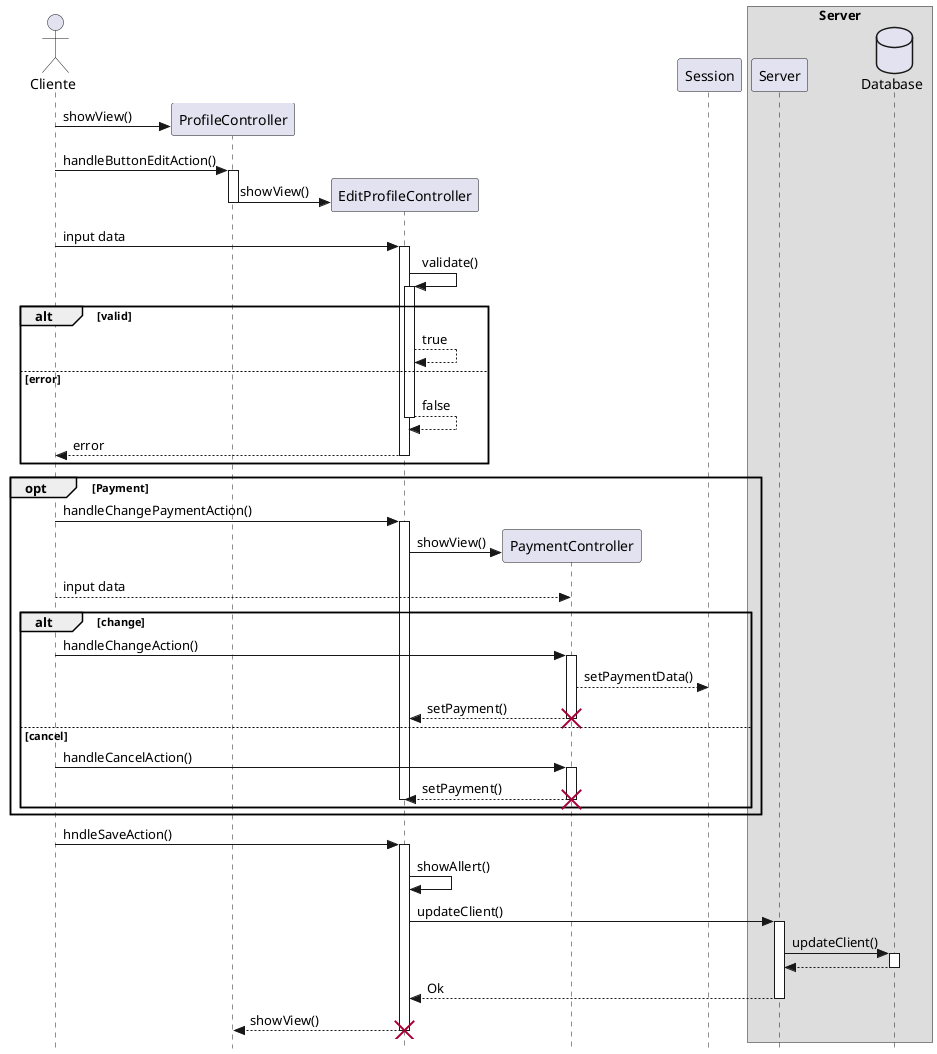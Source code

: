@startuml
skinparam Style strictuml
actor Cliente
create ProfileController
Cliente->ProfileController : showView()
Cliente->ProfileController : handleButtonEditAction()
activate ProfileController
create EditProfileController
ProfileController->EditProfileController : showView()
deactivate ProfileController
Cliente->EditProfileController : input data
activate EditProfileController
EditProfileController->EditProfileController : validate()
activate EditProfileController
alt valid
  EditProfileController-->EditProfileController : true
else error
  EditProfileController-->EditProfileController : false
  deactivate EditProfileController
  EditProfileController-->Cliente : error
  deactivate EditProfileController
end
opt Payment
  Cliente->EditProfileController : handleChangePaymentAction()
  activate EditProfileController
  create PaymentController
  EditProfileController->PaymentController : showView()
  Cliente-->PaymentController : input data
  alt change
    Cliente->PaymentController : handleChangeAction()
    activate PaymentController
    PaymentController-->Session : setPaymentData()
    PaymentController-->EditProfileController : setPayment()
    destroy PaymentController
  else cancel
    Cliente->PaymentController : handleCancelAction()
    activate PaymentController
    PaymentController-->EditProfileController : setPayment()
    destroy PaymentController
    deactivate EditProfileController
  end
end
Cliente->EditProfileController : hndleSaveAction()
activate EditProfileController
EditProfileController->EditProfileController : showAllert()
EditProfileController->Server : updateClient()
activate Server
box Server
  participant Server
  database Database
end box
Server->Database : updateClient()
activate Database
return
Server-->EditProfileController : Ok
deactivate Server
EditProfileController-->ProfileController : showView()
destroy EditProfileController
@enduml
